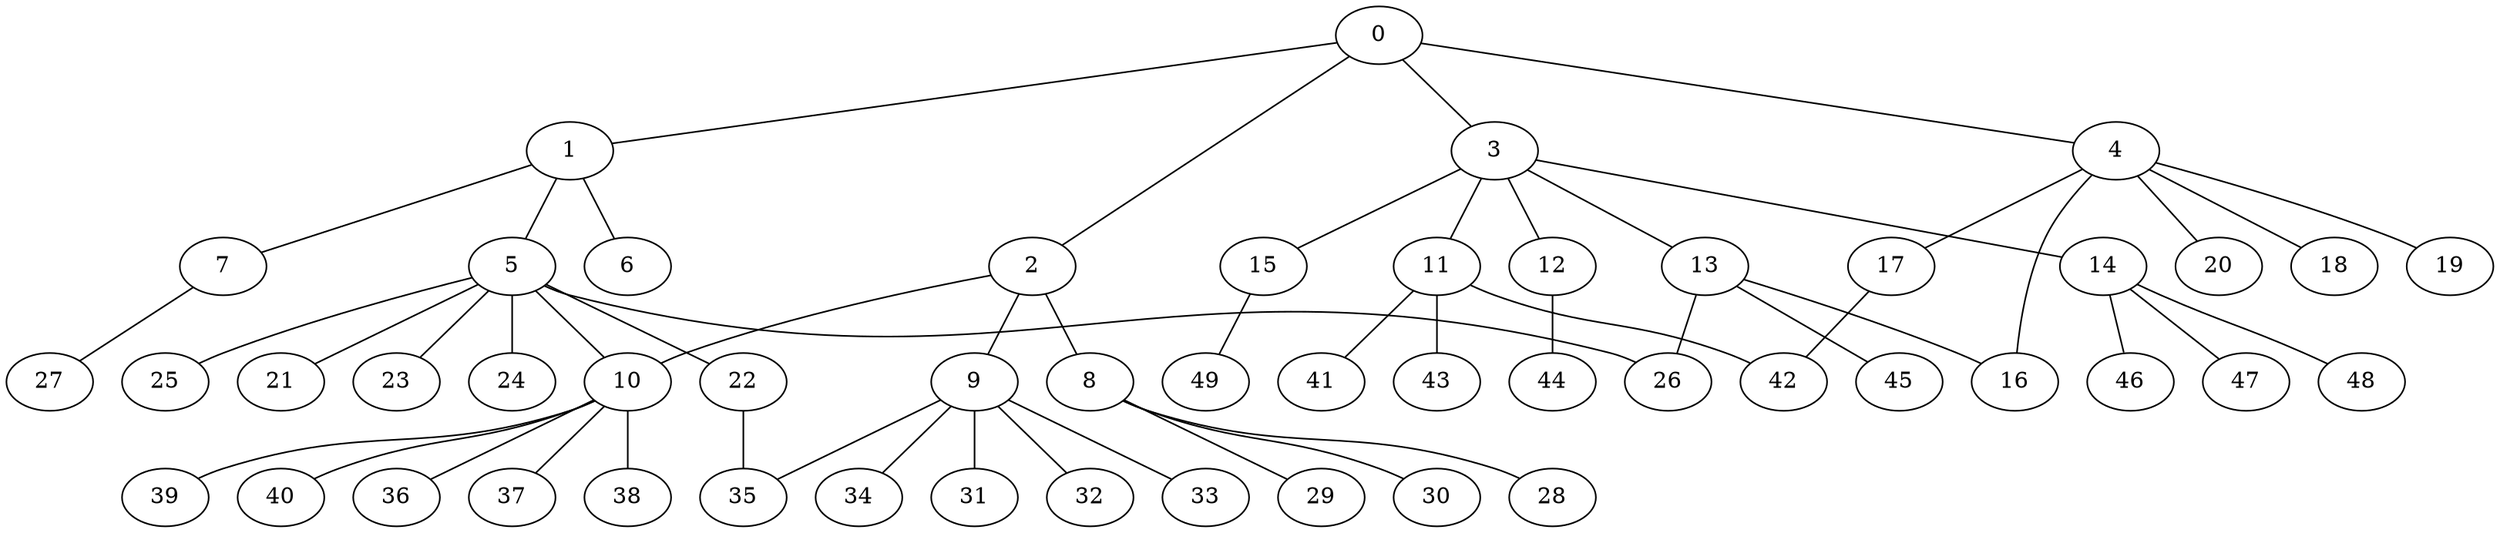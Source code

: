 
graph graphname {
    0 -- 1
0 -- 2
0 -- 3
0 -- 4
1 -- 5
1 -- 6
1 -- 7
2 -- 8
2 -- 10
2 -- 9
3 -- 11
3 -- 12
3 -- 13
3 -- 14
3 -- 15
4 -- 16
4 -- 17
4 -- 18
4 -- 19
4 -- 20
5 -- 21
5 -- 22
5 -- 23
5 -- 24
5 -- 25
5 -- 26
5 -- 10
7 -- 27
8 -- 28
8 -- 29
8 -- 30
9 -- 32
9 -- 33
9 -- 35
9 -- 34
9 -- 31
10 -- 36
10 -- 37
10 -- 38
10 -- 39
10 -- 40
11 -- 41
11 -- 42
11 -- 43
12 -- 44
13 -- 45
13 -- 26
13 -- 16
14 -- 48
14 -- 46
14 -- 47
15 -- 49
17 -- 42
22 -- 35

}
